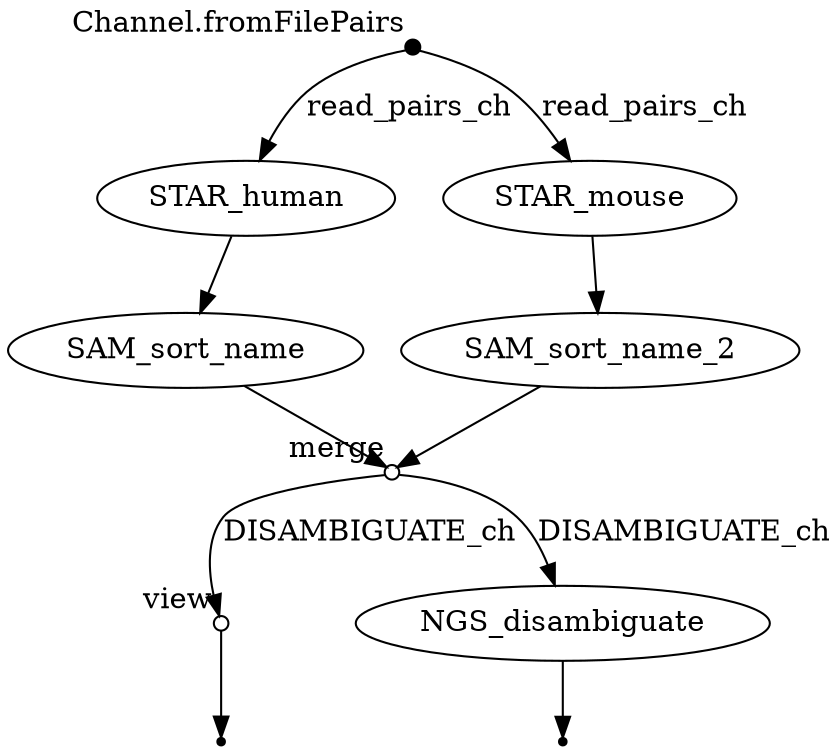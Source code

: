 digraph "dag" {
p0 [shape=point,label="",fixedsize=true,width=0.1,xlabel="Channel.fromFilePairs"];
p1 [label="STAR_human"];
p0 -> p1 [label="read_pairs_ch"];

p1 [label="STAR_human"];
p3 [label="SAM_sort_name"];
p1 -> p3;

p0 [shape=point,label="",fixedsize=true,width=0.1,xlabel="Channel.fromFilePairs"];
p2 [label="STAR_mouse"];
p0 -> p2 [label="read_pairs_ch"];

p2 [label="STAR_mouse"];
p4 [label="SAM_sort_name_2"];
p2 -> p4;

p3 [label="SAM_sort_name"];
p5 [shape=circle,label="",fixedsize=true,width=0.1,xlabel="merge"];
p3 -> p5;

p4 [label="SAM_sort_name_2"];
p5 [shape=circle,label="",fixedsize=true,width=0.1,xlabel="merge"];
p4 -> p5;

p5 [shape=circle,label="",fixedsize=true,width=0.1,xlabel="merge"];
p6 [shape=circle,label="",fixedsize=true,width=0.1,xlabel="view"];
p5 -> p6 [label="DISAMBIGUATE_ch"];

p6 [shape=circle,label="",fixedsize=true,width=0.1,xlabel="view"];
p7 [shape=point];
p6 -> p7;

p5 [shape=circle,label="",fixedsize=true,width=0.1,xlabel="merge"];
p8 [label="NGS_disambiguate"];
p5 -> p8 [label="DISAMBIGUATE_ch"];

p8 [label="NGS_disambiguate"];
p9 [shape=point];
p8 -> p9;

}
